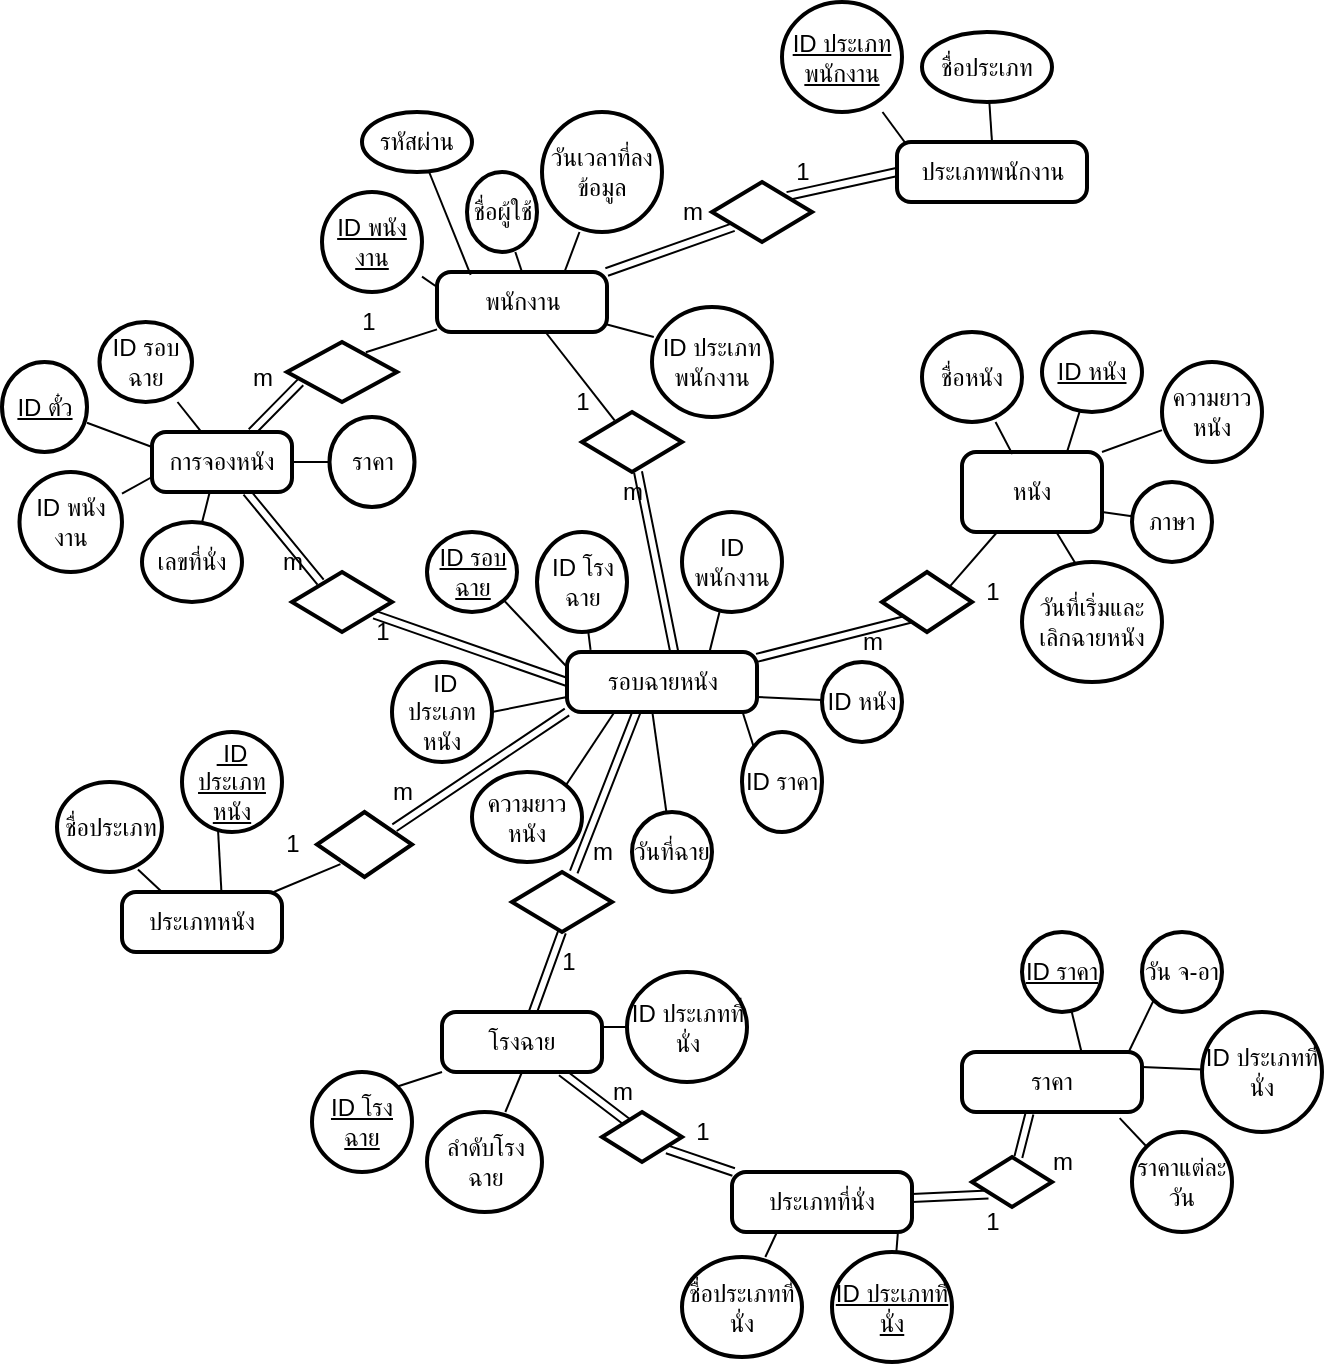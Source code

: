 <mxfile>
    <diagram id="GzE5BmRNaT_6fZG82HUJ" name="Page-1">
        <mxGraphModel dx="1040" dy="720" grid="1" gridSize="10" guides="1" tooltips="1" connect="1" arrows="1" fold="1" page="1" pageScale="1" pageWidth="850" pageHeight="1100" math="0" shadow="0">
            <root>
                <mxCell id="0"/>
                <mxCell id="1" parent="0"/>
                <mxCell id="127" style="edgeStyle=none;html=1;entryX=0.122;entryY=0.674;entryDx=0;entryDy=0;entryPerimeter=0;endArrow=none;endFill=0;shape=link;" parent="1" source="89" target="126" edge="1">
                    <mxGeometry relative="1" as="geometry">
                        <mxPoint x="239.98" y="230" as="targetPoint"/>
                    </mxGeometry>
                </mxCell>
                <mxCell id="146" style="edgeStyle=none;html=1;entryX=0.286;entryY=0.17;entryDx=0;entryDy=0;entryPerimeter=0;endArrow=none;endFill=0;shape=link;" parent="1" source="89" target="118" edge="1">
                    <mxGeometry relative="1" as="geometry"/>
                </mxCell>
                <mxCell id="89" value="การจองหนัง" style="rounded=1;whiteSpace=wrap;html=1;absoluteArcSize=1;arcSize=14;strokeWidth=2;" parent="1" vertex="1">
                    <mxGeometry x="195" y="290" width="70" height="30" as="geometry"/>
                </mxCell>
                <mxCell id="252" style="edgeStyle=none;html=1;entryX=0.355;entryY=0.007;entryDx=0;entryDy=0;entryPerimeter=0;endArrow=none;endFill=0;" parent="1" source="92" target="89" edge="1">
                    <mxGeometry relative="1" as="geometry"/>
                </mxCell>
                <mxCell id="92" value="ID รอบฉาย" style="strokeWidth=2;html=1;shape=mxgraph.flowchart.start_2;whiteSpace=wrap;" parent="1" vertex="1">
                    <mxGeometry x="168.75" y="235" width="46.25" height="40" as="geometry"/>
                </mxCell>
                <mxCell id="254" style="edgeStyle=none;html=1;entryX=0;entryY=0.25;entryDx=0;entryDy=0;endArrow=none;endFill=0;" parent="1" source="93" target="89" edge="1">
                    <mxGeometry relative="1" as="geometry"/>
                </mxCell>
                <mxCell id="93" value="&lt;u&gt;ID ตั๋ว&lt;/u&gt;" style="strokeWidth=2;html=1;shape=mxgraph.flowchart.start_2;whiteSpace=wrap;" parent="1" vertex="1">
                    <mxGeometry x="120" y="255" width="42.5" height="45" as="geometry"/>
                </mxCell>
                <mxCell id="251" style="edgeStyle=none;html=1;entryX=0.413;entryY=0.997;entryDx=0;entryDy=0;entryPerimeter=0;endArrow=none;endFill=0;" parent="1" source="97" target="89" edge="1">
                    <mxGeometry relative="1" as="geometry"/>
                </mxCell>
                <mxCell id="97" value="เลขที่นั่ง" style="strokeWidth=2;html=1;shape=mxgraph.flowchart.start_2;whiteSpace=wrap;" parent="1" vertex="1">
                    <mxGeometry x="190" y="335" width="50" height="40" as="geometry"/>
                </mxCell>
                <mxCell id="253" style="edgeStyle=none;html=1;entryX=0;entryY=0.75;entryDx=0;entryDy=0;endArrow=none;endFill=0;" parent="1" source="101" target="89" edge="1">
                    <mxGeometry relative="1" as="geometry"/>
                </mxCell>
                <mxCell id="101" value="ID พนังงาน" style="strokeWidth=2;html=1;shape=mxgraph.flowchart.start_2;whiteSpace=wrap;" parent="1" vertex="1">
                    <mxGeometry x="128.75" y="310" width="51.25" height="50" as="geometry"/>
                </mxCell>
                <mxCell id="169" style="edgeStyle=none;html=1;entryX=0.309;entryY=0.78;entryDx=0;entryDy=0;entryPerimeter=0;endArrow=none;endFill=0;shape=link;" parent="1" source="105" target="167" edge="1">
                    <mxGeometry relative="1" as="geometry"/>
                </mxCell>
                <mxCell id="105" value="รอบฉายหนัง" style="rounded=1;whiteSpace=wrap;html=1;absoluteArcSize=1;arcSize=14;strokeWidth=2;" parent="1" vertex="1">
                    <mxGeometry x="402.5" y="400" width="95" height="30" as="geometry"/>
                </mxCell>
                <mxCell id="107" style="edgeStyle=none;html=1;entryX=0;entryY=0.25;entryDx=0;entryDy=0;endArrow=none;endFill=0;exitX=0.855;exitY=0.855;exitDx=0;exitDy=0;exitPerimeter=0;" parent="1" source="106" target="105" edge="1">
                    <mxGeometry relative="1" as="geometry"/>
                </mxCell>
                <mxCell id="106" value="&lt;u&gt;ID รอบฉาย&lt;/u&gt;" style="strokeWidth=2;html=1;shape=mxgraph.flowchart.start_2;whiteSpace=wrap;" parent="1" vertex="1">
                    <mxGeometry x="332.5" y="340" width="45" height="40" as="geometry"/>
                </mxCell>
                <mxCell id="170" style="edgeStyle=none;html=1;entryX=1;entryY=0.75;entryDx=0;entryDy=0;endArrow=none;endFill=0;" parent="1" source="109" target="105" edge="1">
                    <mxGeometry relative="1" as="geometry"/>
                </mxCell>
                <mxCell id="109" value="ID หนัง" style="strokeWidth=2;html=1;shape=mxgraph.flowchart.start_2;whiteSpace=wrap;" parent="1" vertex="1">
                    <mxGeometry x="530" y="405" width="40" height="40" as="geometry"/>
                </mxCell>
                <mxCell id="148" style="edgeStyle=none;html=1;entryX=0.124;entryY=-0.034;entryDx=0;entryDy=0;entryPerimeter=0;endArrow=none;endFill=0;" parent="1" source="111" target="105" edge="1">
                    <mxGeometry relative="1" as="geometry"/>
                </mxCell>
                <mxCell id="111" value="ID โรงฉาย" style="strokeWidth=2;html=1;shape=mxgraph.flowchart.start_2;whiteSpace=wrap;" parent="1" vertex="1">
                    <mxGeometry x="387.5" y="340" width="45" height="50" as="geometry"/>
                </mxCell>
                <mxCell id="114" style="edgeStyle=none;html=1;entryX=0;entryY=0.75;entryDx=0;entryDy=0;endArrow=none;endFill=0;exitX=1;exitY=0.5;exitDx=0;exitDy=0;exitPerimeter=0;" parent="1" source="115" target="105" edge="1">
                    <mxGeometry relative="1" as="geometry">
                        <mxPoint x="355" y="465" as="sourcePoint"/>
                    </mxGeometry>
                </mxCell>
                <mxCell id="115" value="&amp;nbsp;ID ประเภท หนัง" style="strokeWidth=2;html=1;shape=mxgraph.flowchart.start_2;whiteSpace=wrap;" parent="1" vertex="1">
                    <mxGeometry x="315" y="405" width="50" height="50" as="geometry"/>
                </mxCell>
                <mxCell id="117" style="edgeStyle=none;html=1;entryX=0.25;entryY=1;entryDx=0;entryDy=0;endArrow=none;endFill=0;exitX=0.855;exitY=0.145;exitDx=0;exitDy=0;exitPerimeter=0;" parent="1" source="116" target="105" edge="1">
                    <mxGeometry relative="1" as="geometry"/>
                </mxCell>
                <mxCell id="116" value="ความยาวหนัง" style="strokeWidth=2;html=1;shape=mxgraph.flowchart.start_2;whiteSpace=wrap;" parent="1" vertex="1">
                    <mxGeometry x="355" y="460" width="55" height="45" as="geometry"/>
                </mxCell>
                <mxCell id="145" style="edgeStyle=none;html=1;entryX=0;entryY=0.5;entryDx=0;entryDy=0;endArrow=none;endFill=0;exitX=0.823;exitY=0.71;exitDx=0;exitDy=0;exitPerimeter=0;shape=link;" parent="1" source="118" target="105" edge="1">
                    <mxGeometry relative="1" as="geometry"/>
                </mxCell>
                <mxCell id="118" value="" style="strokeWidth=2;html=1;shape=mxgraph.flowchart.decision;whiteSpace=wrap;" parent="1" vertex="1">
                    <mxGeometry x="265" y="360" width="50" height="30" as="geometry"/>
                </mxCell>
                <mxCell id="171" style="edgeStyle=none;html=1;entryX=0.45;entryY=1.02;entryDx=0;entryDy=0;entryPerimeter=0;endArrow=none;endFill=0;" parent="1" source="120" target="105" edge="1">
                    <mxGeometry relative="1" as="geometry"/>
                </mxCell>
                <mxCell id="120" value="วันที่ฉาย" style="strokeWidth=2;html=1;shape=mxgraph.flowchart.start_2;whiteSpace=wrap;" parent="1" vertex="1">
                    <mxGeometry x="435" y="480" width="40" height="40" as="geometry"/>
                </mxCell>
                <mxCell id="172" style="edgeStyle=none;html=1;entryX=0.924;entryY=0.999;entryDx=0;entryDy=0;endArrow=none;endFill=0;exitX=0.145;exitY=0.145;exitDx=0;exitDy=0;exitPerimeter=0;entryPerimeter=0;" parent="1" source="121" target="105" edge="1">
                    <mxGeometry relative="1" as="geometry"/>
                </mxCell>
                <mxCell id="121" value="ID ราคา" style="strokeWidth=2;html=1;shape=mxgraph.flowchart.start_2;whiteSpace=wrap;" parent="1" vertex="1">
                    <mxGeometry x="490" y="440" width="40" height="50" as="geometry"/>
                </mxCell>
                <mxCell id="126" value="" style="strokeWidth=2;html=1;shape=mxgraph.flowchart.decision;whiteSpace=wrap;" parent="1" vertex="1">
                    <mxGeometry x="262.5" y="245" width="55" height="30" as="geometry"/>
                </mxCell>
                <mxCell id="147" style="edgeStyle=none;html=1;endArrow=none;endFill=0;entryX=0.717;entryY=0.17;entryDx=0;entryDy=0;entryPerimeter=0;" parent="1" source="128" target="126" edge="1">
                    <mxGeometry relative="1" as="geometry">
                        <mxPoint x="310" y="230" as="targetPoint"/>
                    </mxGeometry>
                </mxCell>
                <mxCell id="150" style="edgeStyle=none;html=1;entryX=0.326;entryY=0.14;entryDx=0;entryDy=0;entryPerimeter=0;endArrow=none;endFill=0;" parent="1" source="128" target="149" edge="1">
                    <mxGeometry relative="1" as="geometry"/>
                </mxCell>
                <mxCell id="249" style="edgeStyle=none;html=1;entryX=0.015;entryY=0.272;entryDx=0;entryDy=0;entryPerimeter=0;endArrow=none;endFill=0;" parent="1" source="128" target="143" edge="1">
                    <mxGeometry relative="1" as="geometry"/>
                </mxCell>
                <mxCell id="261" style="edgeStyle=none;shape=link;html=1;entryX=0.214;entryY=0.752;entryDx=0;entryDy=0;entryPerimeter=0;endArrow=none;endFill=0;" parent="1" source="128" target="260" edge="1">
                    <mxGeometry relative="1" as="geometry"/>
                </mxCell>
                <mxCell id="128" value="พนักงาน" style="rounded=1;whiteSpace=wrap;html=1;absoluteArcSize=1;arcSize=14;strokeWidth=2;" parent="1" vertex="1">
                    <mxGeometry x="337.5" y="210" width="85" height="30" as="geometry"/>
                </mxCell>
                <mxCell id="248" style="edgeStyle=none;html=1;entryX=0;entryY=0.25;entryDx=0;entryDy=0;endArrow=none;endFill=0;" parent="1" source="131" target="128" edge="1">
                    <mxGeometry relative="1" as="geometry"/>
                </mxCell>
                <mxCell id="131" value="&lt;u&gt;ID พนังงาน&lt;/u&gt;" style="strokeWidth=2;html=1;shape=mxgraph.flowchart.start_2;whiteSpace=wrap;" parent="1" vertex="1">
                    <mxGeometry x="280" y="170" width="50" height="50" as="geometry"/>
                </mxCell>
                <mxCell id="246" style="edgeStyle=none;html=1;entryX=0.5;entryY=0;entryDx=0;entryDy=0;endArrow=none;endFill=0;" parent="1" source="133" target="128" edge="1">
                    <mxGeometry relative="1" as="geometry"/>
                </mxCell>
                <mxCell id="133" value="ชื่อผู้ใช้" style="strokeWidth=2;html=1;shape=mxgraph.flowchart.start_2;whiteSpace=wrap;" parent="1" vertex="1">
                    <mxGeometry x="352.5" y="160" width="35" height="40" as="geometry"/>
                </mxCell>
                <mxCell id="247" style="edgeStyle=none;html=1;entryX=0.198;entryY=0.047;entryDx=0;entryDy=0;entryPerimeter=0;endArrow=none;endFill=0;" parent="1" source="135" target="128" edge="1">
                    <mxGeometry relative="1" as="geometry"/>
                </mxCell>
                <mxCell id="135" value="รหัสผ่าน" style="strokeWidth=2;html=1;shape=mxgraph.flowchart.start_2;whiteSpace=wrap;" parent="1" vertex="1">
                    <mxGeometry x="300" y="130" width="55" height="30" as="geometry"/>
                </mxCell>
                <mxCell id="245" style="edgeStyle=none;html=1;entryX=0.75;entryY=0;entryDx=0;entryDy=0;endArrow=none;endFill=0;" parent="1" source="141" target="128" edge="1">
                    <mxGeometry relative="1" as="geometry"/>
                </mxCell>
                <mxCell id="141" value="วันเวลาที่ลงข้อมูล" style="strokeWidth=2;html=1;shape=mxgraph.flowchart.start_2;whiteSpace=wrap;" parent="1" vertex="1">
                    <mxGeometry x="390" y="130" width="60" height="60" as="geometry"/>
                </mxCell>
                <mxCell id="143" value="ID ประเภทพนักงาน" style="strokeWidth=2;html=1;shape=mxgraph.flowchart.start_2;whiteSpace=wrap;" parent="1" vertex="1">
                    <mxGeometry x="445" y="227.5" width="60" height="55" as="geometry"/>
                </mxCell>
                <mxCell id="151" style="edgeStyle=none;html=1;entryX=0.564;entryY=-0.007;entryDx=0;entryDy=0;entryPerimeter=0;endArrow=none;endFill=0;shape=link;" parent="1" source="149" target="105" edge="1">
                    <mxGeometry relative="1" as="geometry"/>
                </mxCell>
                <mxCell id="149" value="" style="strokeWidth=2;html=1;shape=mxgraph.flowchart.decision;whiteSpace=wrap;" parent="1" vertex="1">
                    <mxGeometry x="410" y="280" width="50" height="30" as="geometry"/>
                </mxCell>
                <mxCell id="173" style="edgeStyle=none;html=1;entryX=0.75;entryY=0;entryDx=0;entryDy=0;endArrow=none;endFill=0;" parent="1" source="152" target="105" edge="1">
                    <mxGeometry relative="1" as="geometry"/>
                </mxCell>
                <mxCell id="152" value="ID พนักงาน" style="strokeWidth=2;html=1;shape=mxgraph.flowchart.start_2;whiteSpace=wrap;" parent="1" vertex="1">
                    <mxGeometry x="460" y="330" width="50" height="50" as="geometry"/>
                </mxCell>
                <mxCell id="166" style="edgeStyle=none;html=1;entryX=0.393;entryY=0.033;entryDx=0;entryDy=0;entryPerimeter=0;endArrow=none;endFill=0;" parent="1" source="154" target="165" edge="1">
                    <mxGeometry relative="1" as="geometry"/>
                </mxCell>
                <mxCell id="168" style="edgeStyle=none;html=1;entryX=0.754;entryY=0.24;entryDx=0;entryDy=0;entryPerimeter=0;endArrow=none;endFill=0;" parent="1" source="154" target="167" edge="1">
                    <mxGeometry relative="1" as="geometry"/>
                </mxCell>
                <mxCell id="154" value="หนัง" style="rounded=1;whiteSpace=wrap;html=1;absoluteArcSize=1;arcSize=14;strokeWidth=2;" parent="1" vertex="1">
                    <mxGeometry x="600" y="300" width="70" height="40" as="geometry"/>
                </mxCell>
                <mxCell id="160" style="edgeStyle=none;html=1;entryX=0.75;entryY=0;entryDx=0;entryDy=0;endArrow=none;endFill=0;" parent="1" source="156" target="154" edge="1">
                    <mxGeometry relative="1" as="geometry"/>
                </mxCell>
                <mxCell id="156" value="&lt;u&gt;ID หนัง&lt;/u&gt;" style="strokeWidth=2;html=1;shape=mxgraph.flowchart.start_2;whiteSpace=wrap;" parent="1" vertex="1">
                    <mxGeometry x="640" y="240" width="50" height="40" as="geometry"/>
                </mxCell>
                <mxCell id="159" style="edgeStyle=none;html=1;entryX=0.36;entryY=0.027;entryDx=0;entryDy=0;entryPerimeter=0;endArrow=none;endFill=0;" parent="1" source="158" target="154" edge="1">
                    <mxGeometry relative="1" as="geometry"/>
                </mxCell>
                <mxCell id="158" value="ชื่อหนัง" style="strokeWidth=2;html=1;shape=mxgraph.flowchart.start_2;whiteSpace=wrap;" parent="1" vertex="1">
                    <mxGeometry x="580" y="240" width="50" height="45" as="geometry"/>
                </mxCell>
                <mxCell id="162" style="edgeStyle=none;html=1;entryX=1;entryY=0;entryDx=0;entryDy=0;endArrow=none;endFill=0;" parent="1" source="161" target="154" edge="1">
                    <mxGeometry relative="1" as="geometry"/>
                </mxCell>
                <mxCell id="161" value="ความยาวหนัง" style="strokeWidth=2;html=1;shape=mxgraph.flowchart.start_2;whiteSpace=wrap;" parent="1" vertex="1">
                    <mxGeometry x="700" y="255" width="50" height="50" as="geometry"/>
                </mxCell>
                <mxCell id="164" style="edgeStyle=none;html=1;endArrow=none;endFill=0;entryX=1;entryY=0.75;entryDx=0;entryDy=0;" parent="1" source="163" target="154" edge="1">
                    <mxGeometry relative="1" as="geometry">
                        <mxPoint x="730" y="400" as="targetPoint"/>
                    </mxGeometry>
                </mxCell>
                <mxCell id="163" value="ภาษา" style="strokeWidth=2;html=1;shape=mxgraph.flowchart.start_2;whiteSpace=wrap;" parent="1" vertex="1">
                    <mxGeometry x="685" y="315" width="40" height="40" as="geometry"/>
                </mxCell>
                <mxCell id="165" value="วันที่เริ่มและ เลิกฉายหนัง" style="strokeWidth=2;html=1;shape=mxgraph.flowchart.start_2;whiteSpace=wrap;" parent="1" vertex="1">
                    <mxGeometry x="630" y="355" width="70" height="60" as="geometry"/>
                </mxCell>
                <mxCell id="167" value="" style="strokeWidth=2;html=1;shape=mxgraph.flowchart.decision;whiteSpace=wrap;" parent="1" vertex="1">
                    <mxGeometry x="560" y="360" width="45" height="30" as="geometry"/>
                </mxCell>
                <mxCell id="174" value="ราคา" style="rounded=1;whiteSpace=wrap;html=1;absoluteArcSize=1;arcSize=14;strokeWidth=2;" parent="1" vertex="1">
                    <mxGeometry x="600" y="600" width="90" height="30" as="geometry"/>
                </mxCell>
                <mxCell id="176" style="edgeStyle=none;html=1;entryX=0.663;entryY=-0.013;entryDx=0;entryDy=0;entryPerimeter=0;endArrow=none;endFill=0;" parent="1" source="175" target="174" edge="1">
                    <mxGeometry relative="1" as="geometry"/>
                </mxCell>
                <mxCell id="175" value="&lt;u&gt;ID ราคา&lt;/u&gt;" style="strokeWidth=2;html=1;shape=mxgraph.flowchart.start_2;whiteSpace=wrap;direction=south;" parent="1" vertex="1">
                    <mxGeometry x="630" y="540" width="40" height="40" as="geometry"/>
                </mxCell>
                <mxCell id="178" style="edgeStyle=none;html=1;entryX=0.926;entryY=0;entryDx=0;entryDy=0;entryPerimeter=0;endArrow=none;endFill=0;exitX=0.145;exitY=0.855;exitDx=0;exitDy=0;exitPerimeter=0;" parent="1" source="177" target="174" edge="1">
                    <mxGeometry relative="1" as="geometry"/>
                </mxCell>
                <mxCell id="177" value="วัน จ-อา" style="strokeWidth=2;html=1;shape=mxgraph.flowchart.start_2;whiteSpace=wrap;" parent="1" vertex="1">
                    <mxGeometry x="690" y="540" width="40" height="40" as="geometry"/>
                </mxCell>
                <mxCell id="183" style="edgeStyle=none;html=1;entryX=1;entryY=0.25;entryDx=0;entryDy=0;endArrow=none;endFill=0;" parent="1" source="182" target="174" edge="1">
                    <mxGeometry relative="1" as="geometry"/>
                </mxCell>
                <mxCell id="182" value="ID ประเภทที่นั่ง" style="strokeWidth=2;html=1;shape=mxgraph.flowchart.start_2;whiteSpace=wrap;" parent="1" vertex="1">
                    <mxGeometry x="720" y="580" width="60" height="60" as="geometry"/>
                </mxCell>
                <mxCell id="189" value="1" style="text;html=1;align=center;verticalAlign=middle;resizable=0;points=[];autosize=1;strokeColor=none;fillColor=none;" parent="1" vertex="1">
                    <mxGeometry x="600" y="355" width="30" height="30" as="geometry"/>
                </mxCell>
                <mxCell id="190" value="m" style="text;html=1;align=center;verticalAlign=middle;resizable=0;points=[];autosize=1;strokeColor=none;fillColor=none;" parent="1" vertex="1">
                    <mxGeometry x="540" y="380" width="30" height="30" as="geometry"/>
                </mxCell>
                <mxCell id="192" value="1" style="text;html=1;align=center;verticalAlign=middle;resizable=0;points=[];autosize=1;strokeColor=none;fillColor=none;" parent="1" vertex="1">
                    <mxGeometry x="295" y="375" width="30" height="30" as="geometry"/>
                </mxCell>
                <mxCell id="193" value="m" style="text;html=1;align=center;verticalAlign=middle;resizable=0;points=[];autosize=1;strokeColor=none;fillColor=none;" parent="1" vertex="1">
                    <mxGeometry x="250" y="340" width="30" height="30" as="geometry"/>
                </mxCell>
                <mxCell id="194" value="1" style="text;html=1;align=center;verticalAlign=middle;resizable=0;points=[];autosize=1;strokeColor=none;fillColor=none;" parent="1" vertex="1">
                    <mxGeometry x="395" y="260" width="30" height="30" as="geometry"/>
                </mxCell>
                <mxCell id="195" value="m" style="text;html=1;align=center;verticalAlign=middle;resizable=0;points=[];autosize=1;strokeColor=none;fillColor=none;" parent="1" vertex="1">
                    <mxGeometry x="420" y="305" width="30" height="30" as="geometry"/>
                </mxCell>
                <mxCell id="196" value="1" style="text;html=1;align=center;verticalAlign=middle;resizable=0;points=[];autosize=1;strokeColor=none;fillColor=none;" parent="1" vertex="1">
                    <mxGeometry x="287.5" y="220" width="30" height="30" as="geometry"/>
                </mxCell>
                <mxCell id="197" value="m" style="text;html=1;align=center;verticalAlign=middle;resizable=0;points=[];autosize=1;strokeColor=none;fillColor=none;" parent="1" vertex="1">
                    <mxGeometry x="235" y="247.5" width="30" height="30" as="geometry"/>
                </mxCell>
                <mxCell id="214" style="edgeStyle=none;html=1;entryX=0.5;entryY=1;entryDx=0;entryDy=0;entryPerimeter=0;endArrow=none;endFill=0;shape=link;" parent="1" source="200" target="213" edge="1">
                    <mxGeometry relative="1" as="geometry"/>
                </mxCell>
                <mxCell id="225" style="edgeStyle=none;html=1;entryX=0.317;entryY=0.205;entryDx=0;entryDy=0;entryPerimeter=0;endArrow=none;endFill=0;shape=link;" parent="1" source="200" target="224" edge="1">
                    <mxGeometry relative="1" as="geometry"/>
                </mxCell>
                <mxCell id="200" value="โรงฉาย" style="rounded=1;whiteSpace=wrap;html=1;absoluteArcSize=1;arcSize=14;strokeWidth=2;" parent="1" vertex="1">
                    <mxGeometry x="340" y="580" width="80" height="30" as="geometry"/>
                </mxCell>
                <mxCell id="208" style="edgeStyle=none;html=1;entryX=0;entryY=1;entryDx=0;entryDy=0;endArrow=none;endFill=0;exitX=0.855;exitY=0.145;exitDx=0;exitDy=0;exitPerimeter=0;" parent="1" source="201" target="200" edge="1">
                    <mxGeometry relative="1" as="geometry"/>
                </mxCell>
                <mxCell id="201" value="&lt;u&gt;ID โรงฉาย&lt;/u&gt;" style="strokeWidth=2;html=1;shape=mxgraph.flowchart.start_2;whiteSpace=wrap;" parent="1" vertex="1">
                    <mxGeometry x="275" y="610" width="50" height="50" as="geometry"/>
                </mxCell>
                <mxCell id="207" style="edgeStyle=none;html=1;entryX=0.5;entryY=1;entryDx=0;entryDy=0;endArrow=none;endFill=0;" parent="1" source="203" target="200" edge="1">
                    <mxGeometry relative="1" as="geometry"/>
                </mxCell>
                <mxCell id="203" value="ลำดับโรงฉาย" style="strokeWidth=2;html=1;shape=mxgraph.flowchart.start_2;whiteSpace=wrap;" parent="1" vertex="1">
                    <mxGeometry x="332.5" y="630" width="57.5" height="50" as="geometry"/>
                </mxCell>
                <mxCell id="219" style="edgeStyle=none;html=1;entryX=1;entryY=0.25;entryDx=0;entryDy=0;endArrow=none;endFill=0;" parent="1" source="205" target="200" edge="1">
                    <mxGeometry relative="1" as="geometry"/>
                </mxCell>
                <mxCell id="205" value="ID ประเภทที่นั่ง" style="strokeWidth=2;html=1;shape=mxgraph.flowchart.start_2;whiteSpace=wrap;" parent="1" vertex="1">
                    <mxGeometry x="432.5" y="560" width="60" height="55" as="geometry"/>
                </mxCell>
                <mxCell id="211" style="edgeStyle=none;html=1;entryX=0.876;entryY=1.103;entryDx=0;entryDy=0;entryPerimeter=0;endArrow=none;endFill=0;exitX=0.145;exitY=0.145;exitDx=0;exitDy=0;exitPerimeter=0;" parent="1" source="210" target="174" edge="1">
                    <mxGeometry relative="1" as="geometry"/>
                </mxCell>
                <mxCell id="210" value="ราคาแต่ละวัน" style="strokeWidth=2;html=1;shape=mxgraph.flowchart.start_2;whiteSpace=wrap;" parent="1" vertex="1">
                    <mxGeometry x="685" y="640" width="50" height="50" as="geometry"/>
                </mxCell>
                <mxCell id="215" style="edgeStyle=none;html=1;entryX=0.365;entryY=1.005;entryDx=0;entryDy=0;entryPerimeter=0;endArrow=none;endFill=0;shape=link;" parent="1" source="213" target="105" edge="1">
                    <mxGeometry relative="1" as="geometry"/>
                </mxCell>
                <mxCell id="213" value="" style="strokeWidth=2;html=1;shape=mxgraph.flowchart.decision;whiteSpace=wrap;" parent="1" vertex="1">
                    <mxGeometry x="375" y="510" width="50" height="30" as="geometry"/>
                </mxCell>
                <mxCell id="216" value="1" style="text;html=1;align=center;verticalAlign=middle;resizable=0;points=[];autosize=1;strokeColor=none;fillColor=none;" parent="1" vertex="1">
                    <mxGeometry x="387.5" y="540" width="30" height="30" as="geometry"/>
                </mxCell>
                <mxCell id="217" value="m" style="text;html=1;align=center;verticalAlign=middle;resizable=0;points=[];autosize=1;strokeColor=none;fillColor=none;" parent="1" vertex="1">
                    <mxGeometry x="405" y="485" width="30" height="30" as="geometry"/>
                </mxCell>
                <mxCell id="226" style="edgeStyle=none;html=1;entryX=0.814;entryY=0.748;entryDx=0;entryDy=0;entryPerimeter=0;endArrow=none;endFill=0;shape=link;" parent="1" source="218" target="224" edge="1">
                    <mxGeometry relative="1" as="geometry"/>
                </mxCell>
                <mxCell id="230" style="edgeStyle=none;html=1;entryX=0.204;entryY=0.751;entryDx=0;entryDy=0;entryPerimeter=0;endArrow=none;endFill=0;shape=link;" parent="1" source="218" target="229" edge="1">
                    <mxGeometry relative="1" as="geometry"/>
                </mxCell>
                <mxCell id="218" value="ประเภทที่นั่ง" style="rounded=1;whiteSpace=wrap;html=1;absoluteArcSize=1;arcSize=14;strokeWidth=2;" parent="1" vertex="1">
                    <mxGeometry x="485" y="660" width="90" height="30" as="geometry"/>
                </mxCell>
                <mxCell id="222" style="edgeStyle=none;html=1;entryX=0.25;entryY=1;entryDx=0;entryDy=0;endArrow=none;endFill=0;" parent="1" source="220" target="218" edge="1">
                    <mxGeometry relative="1" as="geometry"/>
                </mxCell>
                <mxCell id="220" value="ชื่อประเภทที่นั่ง" style="strokeWidth=2;html=1;shape=mxgraph.flowchart.start_2;whiteSpace=wrap;" parent="1" vertex="1">
                    <mxGeometry x="460" y="702.5" width="60" height="50" as="geometry"/>
                </mxCell>
                <mxCell id="223" style="edgeStyle=none;html=1;entryX=0.921;entryY=1.032;entryDx=0;entryDy=0;entryPerimeter=0;endArrow=none;endFill=0;" parent="1" source="221" target="218" edge="1">
                    <mxGeometry relative="1" as="geometry"/>
                </mxCell>
                <mxCell id="221" value="&lt;u&gt;ID ประเภทที่นั่ง&lt;/u&gt;" style="strokeWidth=2;html=1;shape=mxgraph.flowchart.start_2;whiteSpace=wrap;" parent="1" vertex="1">
                    <mxGeometry x="535" y="700" width="60" height="55" as="geometry"/>
                </mxCell>
                <mxCell id="224" value="" style="strokeWidth=2;html=1;shape=mxgraph.flowchart.decision;whiteSpace=wrap;" parent="1" vertex="1">
                    <mxGeometry x="420" y="630" width="40" height="25" as="geometry"/>
                </mxCell>
                <mxCell id="227" value="m" style="text;html=1;align=center;verticalAlign=middle;resizable=0;points=[];autosize=1;strokeColor=none;fillColor=none;" parent="1" vertex="1">
                    <mxGeometry x="415" y="605" width="30" height="30" as="geometry"/>
                </mxCell>
                <mxCell id="228" value="1" style="text;html=1;align=center;verticalAlign=middle;resizable=0;points=[];autosize=1;strokeColor=none;fillColor=none;" parent="1" vertex="1">
                    <mxGeometry x="455" y="625" width="30" height="30" as="geometry"/>
                </mxCell>
                <mxCell id="231" style="edgeStyle=none;html=1;entryX=0.375;entryY=1.024;entryDx=0;entryDy=0;entryPerimeter=0;endArrow=none;endFill=0;shape=link;" parent="1" source="229" target="174" edge="1">
                    <mxGeometry relative="1" as="geometry"/>
                </mxCell>
                <mxCell id="229" value="" style="strokeWidth=2;html=1;shape=mxgraph.flowchart.decision;whiteSpace=wrap;" parent="1" vertex="1">
                    <mxGeometry x="605" y="652.5" width="40" height="25" as="geometry"/>
                </mxCell>
                <mxCell id="232" value="1" style="text;html=1;align=center;verticalAlign=middle;resizable=0;points=[];autosize=1;strokeColor=none;fillColor=none;" parent="1" vertex="1">
                    <mxGeometry x="600" y="670" width="30" height="30" as="geometry"/>
                </mxCell>
                <mxCell id="233" value="m" style="text;html=1;align=center;verticalAlign=middle;resizable=0;points=[];autosize=1;strokeColor=none;fillColor=none;" parent="1" vertex="1">
                    <mxGeometry x="635" y="640" width="30" height="30" as="geometry"/>
                </mxCell>
                <mxCell id="237" style="edgeStyle=none;html=1;entryX=0.247;entryY=0.801;entryDx=0;entryDy=0;entryPerimeter=0;endArrow=none;endFill=0;" parent="1" source="234" target="235" edge="1">
                    <mxGeometry relative="1" as="geometry"/>
                </mxCell>
                <mxCell id="234" value="ประเภทหนัง" style="rounded=1;whiteSpace=wrap;html=1;absoluteArcSize=1;arcSize=14;strokeWidth=2;" parent="1" vertex="1">
                    <mxGeometry x="180" y="520" width="80" height="30" as="geometry"/>
                </mxCell>
                <mxCell id="236" style="edgeStyle=none;html=1;entryX=0;entryY=1;entryDx=0;entryDy=0;endArrow=none;endFill=0;exitX=0.816;exitY=0.241;exitDx=0;exitDy=0;exitPerimeter=0;shape=link;" parent="1" source="235" target="105" edge="1">
                    <mxGeometry relative="1" as="geometry"/>
                </mxCell>
                <mxCell id="235" value="" style="strokeWidth=2;html=1;shape=mxgraph.flowchart.decision;whiteSpace=wrap;" parent="1" vertex="1">
                    <mxGeometry x="277.5" y="480" width="47.5" height="32.5" as="geometry"/>
                </mxCell>
                <mxCell id="238" value="1" style="text;html=1;align=center;verticalAlign=middle;resizable=0;points=[];autosize=1;strokeColor=none;fillColor=none;" parent="1" vertex="1">
                    <mxGeometry x="250" y="481.25" width="30" height="30" as="geometry"/>
                </mxCell>
                <mxCell id="239" value="m" style="text;html=1;align=center;verticalAlign=middle;resizable=0;points=[];autosize=1;strokeColor=none;fillColor=none;" parent="1" vertex="1">
                    <mxGeometry x="305" y="455" width="30" height="30" as="geometry"/>
                </mxCell>
                <mxCell id="241" style="edgeStyle=none;html=1;entryX=0.621;entryY=-0.024;entryDx=0;entryDy=0;entryPerimeter=0;endArrow=none;endFill=0;exitX=0.359;exitY=0.956;exitDx=0;exitDy=0;exitPerimeter=0;" parent="1" source="240" target="234" edge="1">
                    <mxGeometry relative="1" as="geometry"/>
                </mxCell>
                <mxCell id="240" value="&lt;u&gt;&amp;nbsp;ID ประเภท หนัง&lt;/u&gt;" style="strokeWidth=2;html=1;shape=mxgraph.flowchart.start_2;whiteSpace=wrap;" parent="1" vertex="1">
                    <mxGeometry x="210" y="440" width="50" height="50" as="geometry"/>
                </mxCell>
                <mxCell id="243" style="edgeStyle=none;html=1;entryX=0.25;entryY=0;entryDx=0;entryDy=0;endArrow=none;endFill=0;exitX=0.771;exitY=0.973;exitDx=0;exitDy=0;exitPerimeter=0;" parent="1" source="242" target="234" edge="1">
                    <mxGeometry relative="1" as="geometry"/>
                </mxCell>
                <mxCell id="242" value="ชื่อประเภท" style="strokeWidth=2;html=1;shape=mxgraph.flowchart.start_2;whiteSpace=wrap;" parent="1" vertex="1">
                    <mxGeometry x="147.5" y="465" width="52.5" height="45" as="geometry"/>
                </mxCell>
                <mxCell id="259" value="ประเภทพนักงาน" style="rounded=1;whiteSpace=wrap;html=1;absoluteArcSize=1;arcSize=14;strokeWidth=2;" parent="1" vertex="1">
                    <mxGeometry x="567.5" y="145" width="95" height="30" as="geometry"/>
                </mxCell>
                <mxCell id="262" style="edgeStyle=none;shape=link;html=1;entryX=0;entryY=0.5;entryDx=0;entryDy=0;endArrow=none;endFill=0;exitX=0.754;exitY=0.234;exitDx=0;exitDy=0;exitPerimeter=0;" parent="1" source="260" target="259" edge="1">
                    <mxGeometry relative="1" as="geometry"/>
                </mxCell>
                <mxCell id="260" value="" style="strokeWidth=2;html=1;shape=mxgraph.flowchart.decision;whiteSpace=wrap;" parent="1" vertex="1">
                    <mxGeometry x="475" y="165" width="50" height="30" as="geometry"/>
                </mxCell>
                <mxCell id="263" value="m" style="text;html=1;align=center;verticalAlign=middle;resizable=0;points=[];autosize=1;strokeColor=none;fillColor=none;" parent="1" vertex="1">
                    <mxGeometry x="450" y="165" width="30" height="30" as="geometry"/>
                </mxCell>
                <mxCell id="264" value="1" style="text;html=1;align=center;verticalAlign=middle;resizable=0;points=[];autosize=1;strokeColor=none;fillColor=none;" parent="1" vertex="1">
                    <mxGeometry x="505" y="145" width="30" height="30" as="geometry"/>
                </mxCell>
                <mxCell id="267" style="edgeStyle=none;html=1;entryX=0.044;entryY=0.017;entryDx=0;entryDy=0;entryPerimeter=0;endArrow=none;endFill=0;" parent="1" source="265" target="259" edge="1">
                    <mxGeometry relative="1" as="geometry"/>
                </mxCell>
                <mxCell id="265" value="&lt;u&gt;ID ประเภทพนักงาน&lt;/u&gt;" style="strokeWidth=2;html=1;shape=mxgraph.flowchart.start_2;whiteSpace=wrap;" parent="1" vertex="1">
                    <mxGeometry x="510" y="75" width="60" height="55" as="geometry"/>
                </mxCell>
                <mxCell id="268" style="edgeStyle=none;html=1;entryX=0.5;entryY=0;entryDx=0;entryDy=0;endArrow=none;endFill=0;" parent="1" source="266" target="259" edge="1">
                    <mxGeometry relative="1" as="geometry"/>
                </mxCell>
                <mxCell id="266" value="ชื่อประเภท" style="strokeWidth=2;html=1;shape=mxgraph.flowchart.start_2;whiteSpace=wrap;" parent="1" vertex="1">
                    <mxGeometry x="580" y="90" width="65" height="35" as="geometry"/>
                </mxCell>
                <mxCell id="270" style="edgeStyle=none;html=1;entryX=1;entryY=0.5;entryDx=0;entryDy=0;endArrow=none;endFill=0;" edge="1" parent="1" source="269" target="89">
                    <mxGeometry relative="1" as="geometry"/>
                </mxCell>
                <mxCell id="269" value="ราคา" style="strokeWidth=2;html=1;shape=mxgraph.flowchart.start_2;whiteSpace=wrap;" vertex="1" parent="1">
                    <mxGeometry x="283.75" y="282.5" width="42.5" height="45" as="geometry"/>
                </mxCell>
            </root>
        </mxGraphModel>
    </diagram>
</mxfile>